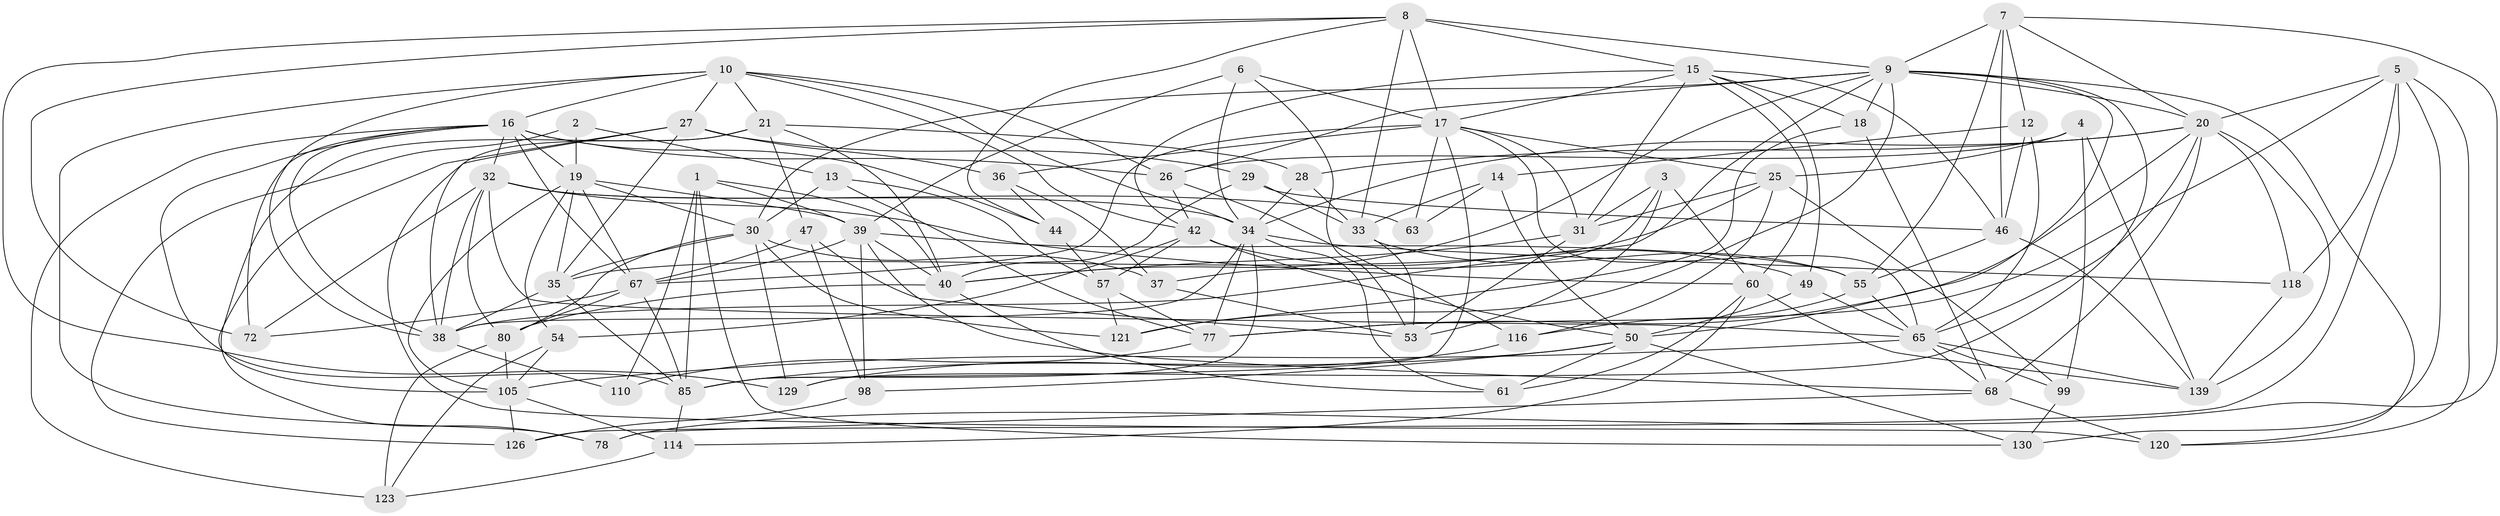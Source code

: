 // original degree distribution, {4: 1.0}
// Generated by graph-tools (version 1.1) at 2025/16/03/09/25 04:16:24]
// undirected, 71 vertices, 204 edges
graph export_dot {
graph [start="1"]
  node [color=gray90,style=filled];
  1 [super="+22"];
  2;
  3;
  4;
  5 [super="+43"];
  6;
  7 [super="+122"];
  8 [super="+89"];
  9 [super="+59+108"];
  10 [super="+11"];
  12;
  13;
  14;
  15 [super="+24"];
  16 [super="+88+92+100"];
  17 [super="+45+104+69"];
  18;
  19 [super="+94+71+131"];
  20 [super="+142+91+136"];
  21 [super="+23"];
  25 [super="+79"];
  26 [super="+87"];
  27 [super="+102"];
  28;
  29;
  30 [super="+97+124"];
  31 [super="+83"];
  32 [super="+109+82"];
  33 [super="+133"];
  34 [super="+76+51"];
  35 [super="+96"];
  36;
  37;
  38 [super="+52"];
  39 [super="+117+41"];
  40 [super="+56+73"];
  42 [super="+113+112"];
  44;
  46 [super="+66"];
  47;
  49;
  50 [super="+58+74"];
  53 [super="+132"];
  54;
  55 [super="+62"];
  57 [super="+103"];
  60 [super="+134"];
  61;
  63;
  65 [super="+115+86+95"];
  67 [super="+93+84"];
  68 [super="+127"];
  72;
  77 [super="+137"];
  78;
  80 [super="+143"];
  85 [super="+90+101"];
  98;
  99;
  105 [super="+125+128"];
  110;
  114;
  116;
  118;
  120;
  121;
  123;
  126;
  129;
  130;
  139 [super="+141"];
  1 -- 110 [weight=2];
  1 -- 130;
  1 -- 39;
  1 -- 85;
  1 -- 40;
  2 -- 13;
  2 -- 126;
  2 -- 19 [weight=2];
  3 -- 31;
  3 -- 37;
  3 -- 53;
  3 -- 60;
  4 -- 26;
  4 -- 99;
  4 -- 139;
  4 -- 25;
  5 -- 130;
  5 -- 126;
  5 -- 120;
  5 -- 77;
  5 -- 118;
  5 -- 20;
  6 -- 17;
  6 -- 39;
  6 -- 53;
  6 -- 34;
  7 -- 12;
  7 -- 78;
  7 -- 55;
  7 -- 9;
  7 -- 20;
  7 -- 46;
  8 -- 72;
  8 -- 44;
  8 -- 33;
  8 -- 129;
  8 -- 9;
  8 -- 15;
  8 -- 17 [weight=2];
  9 -- 40;
  9 -- 121;
  9 -- 50;
  9 -- 18;
  9 -- 20;
  9 -- 129;
  9 -- 30;
  9 -- 120;
  9 -- 26;
  9 -- 38;
  10 -- 78;
  10 -- 42;
  10 -- 27;
  10 -- 16;
  10 -- 26;
  10 -- 21;
  10 -- 38;
  10 -- 34;
  12 -- 14;
  12 -- 65;
  12 -- 46;
  13 -- 77;
  13 -- 57;
  13 -- 30;
  14 -- 63;
  14 -- 50;
  14 -- 33;
  15 -- 46;
  15 -- 18;
  15 -- 42;
  15 -- 17;
  15 -- 49;
  15 -- 60;
  15 -- 31;
  16 -- 44;
  16 -- 85;
  16 -- 26;
  16 -- 19;
  16 -- 38;
  16 -- 72;
  16 -- 123;
  16 -- 32;
  16 -- 67;
  17 -- 36;
  17 -- 63 [weight=2];
  17 -- 31;
  17 -- 25;
  17 -- 65;
  17 -- 85;
  17 -- 67;
  18 -- 121;
  18 -- 68;
  19 -- 67 [weight=3];
  19 -- 35;
  19 -- 39;
  19 -- 54;
  19 -- 105 [weight=2];
  19 -- 30;
  20 -- 28;
  20 -- 34;
  20 -- 118;
  20 -- 139;
  20 -- 65;
  20 -- 77;
  20 -- 68;
  21 -- 120;
  21 -- 28;
  21 -- 47;
  21 -- 78;
  21 -- 40;
  25 -- 35;
  25 -- 31;
  25 -- 116;
  25 -- 99;
  26 -- 116;
  26 -- 42;
  27 -- 29;
  27 -- 35;
  27 -- 36;
  27 -- 38;
  27 -- 105;
  28 -- 34;
  28 -- 33;
  29 -- 33;
  29 -- 40;
  29 -- 46;
  30 -- 121;
  30 -- 129;
  30 -- 80;
  30 -- 35;
  30 -- 37;
  31 -- 53;
  31 -- 40;
  32 -- 63;
  32 -- 34;
  32 -- 80;
  32 -- 65;
  32 -- 72;
  32 -- 38;
  32 -- 60;
  33 -- 53;
  33 -- 55;
  34 -- 118;
  34 -- 85;
  34 -- 77;
  34 -- 38;
  34 -- 61;
  35 -- 85;
  35 -- 38;
  36 -- 44;
  36 -- 37;
  37 -- 53;
  38 -- 110;
  39 -- 67;
  39 -- 98;
  39 -- 68;
  39 -- 55;
  39 -- 40;
  40 -- 80;
  40 -- 61;
  42 -- 49;
  42 -- 50;
  42 -- 57 [weight=2];
  42 -- 54;
  44 -- 57;
  46 -- 139;
  46 -- 55;
  47 -- 98;
  47 -- 67;
  47 -- 53;
  49 -- 65;
  49 -- 50;
  50 -- 130;
  50 -- 61;
  50 -- 98;
  50 -- 85;
  54 -- 123;
  54 -- 105;
  55 -- 116;
  55 -- 65;
  57 -- 121;
  57 -- 77;
  60 -- 61;
  60 -- 114;
  60 -- 139;
  65 -- 99;
  65 -- 139;
  65 -- 105;
  65 -- 68;
  67 -- 72;
  67 -- 85;
  67 -- 80;
  68 -- 120;
  68 -- 78;
  77 -- 110;
  80 -- 123;
  80 -- 105;
  85 -- 114;
  98 -- 126;
  99 -- 130;
  105 -- 114;
  105 -- 126;
  114 -- 123;
  116 -- 129;
  118 -- 139;
}
